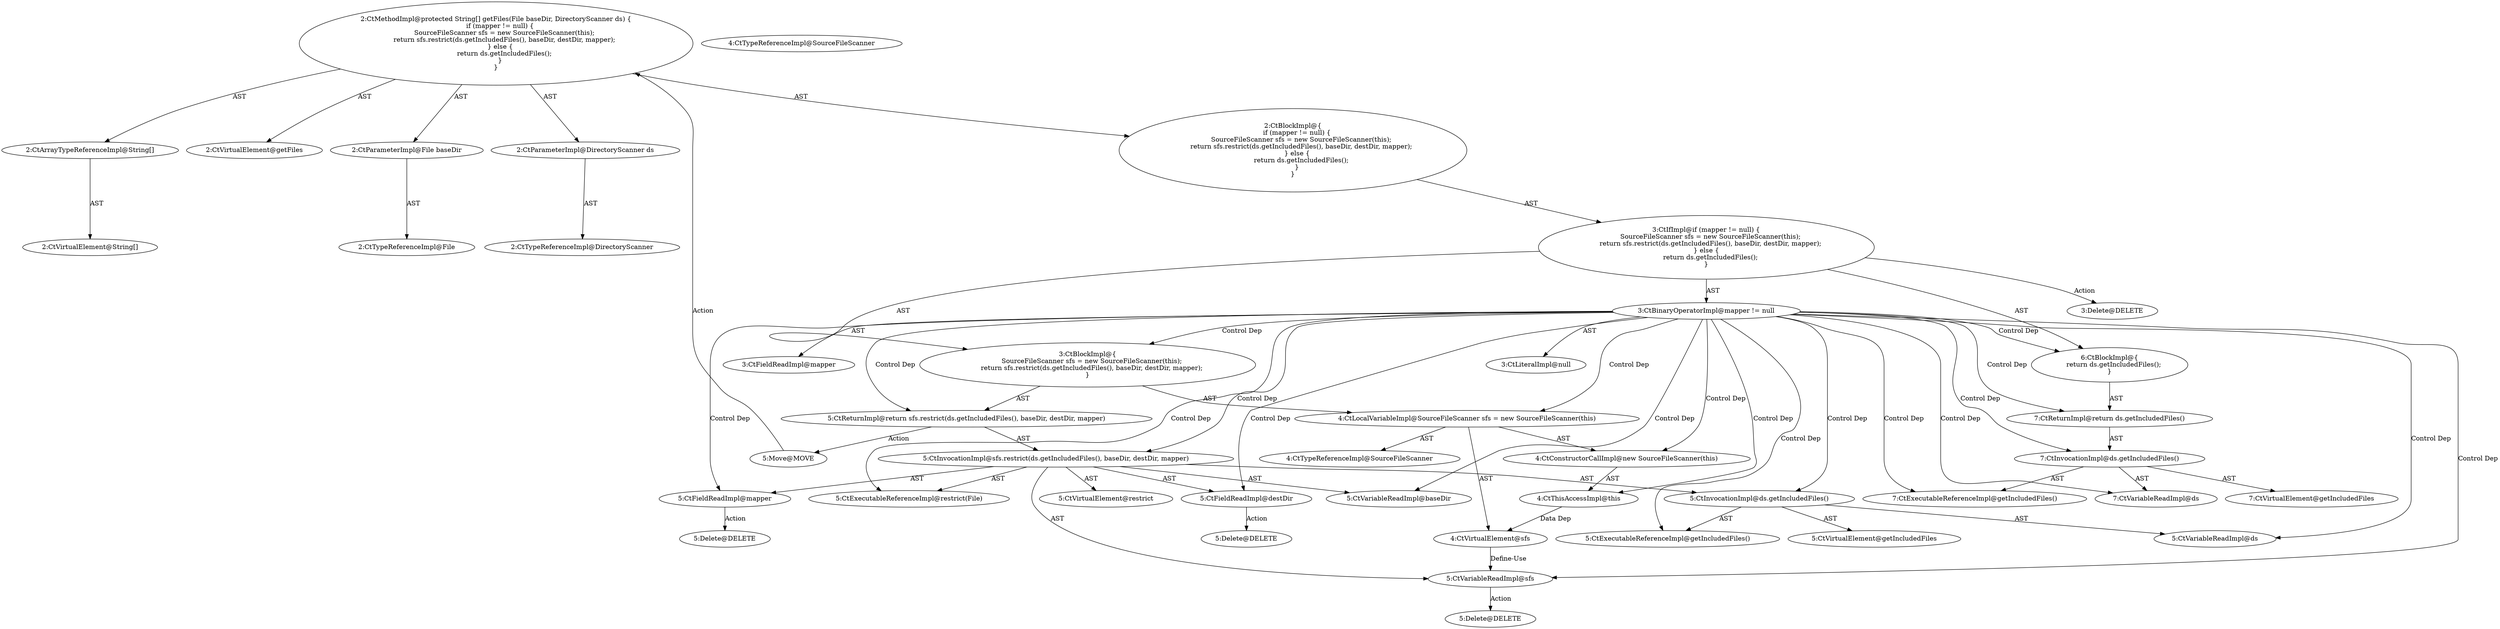 digraph "getFiles#?,File,DirectoryScanner" {
0 [label="2:CtVirtualElement@String[]" shape=ellipse]
1 [label="2:CtArrayTypeReferenceImpl@String[]" shape=ellipse]
2 [label="2:CtVirtualElement@getFiles" shape=ellipse]
3 [label="2:CtParameterImpl@File baseDir" shape=ellipse]
4 [label="2:CtTypeReferenceImpl@File" shape=ellipse]
5 [label="2:CtParameterImpl@DirectoryScanner ds" shape=ellipse]
6 [label="2:CtTypeReferenceImpl@DirectoryScanner" shape=ellipse]
7 [label="3:CtFieldReadImpl@mapper" shape=ellipse]
8 [label="3:CtLiteralImpl@null" shape=ellipse]
9 [label="3:CtBinaryOperatorImpl@mapper != null" shape=ellipse]
10 [label="4:CtTypeReferenceImpl@SourceFileScanner" shape=ellipse]
11 [label="4:CtTypeReferenceImpl@SourceFileScanner" shape=ellipse]
12 [label="4:CtThisAccessImpl@this" shape=ellipse]
13 [label="4:CtConstructorCallImpl@new SourceFileScanner(this)" shape=ellipse]
14 [label="4:CtVirtualElement@sfs" shape=ellipse]
15 [label="4:CtLocalVariableImpl@SourceFileScanner sfs = new SourceFileScanner(this)" shape=ellipse]
16 [label="5:CtExecutableReferenceImpl@restrict(File)" shape=ellipse]
17 [label="5:CtVirtualElement@restrict" shape=ellipse]
18 [label="5:CtVariableReadImpl@sfs" shape=ellipse]
19 [label="5:CtExecutableReferenceImpl@getIncludedFiles()" shape=ellipse]
20 [label="5:CtVirtualElement@getIncludedFiles" shape=ellipse]
21 [label="5:CtVariableReadImpl@ds" shape=ellipse]
22 [label="5:CtInvocationImpl@ds.getIncludedFiles()" shape=ellipse]
23 [label="5:CtVariableReadImpl@baseDir" shape=ellipse]
24 [label="5:CtFieldReadImpl@destDir" shape=ellipse]
25 [label="5:CtFieldReadImpl@mapper" shape=ellipse]
26 [label="5:CtInvocationImpl@sfs.restrict(ds.getIncludedFiles(), baseDir, destDir, mapper)" shape=ellipse]
27 [label="5:CtReturnImpl@return sfs.restrict(ds.getIncludedFiles(), baseDir, destDir, mapper)" shape=ellipse]
28 [label="3:CtBlockImpl@\{
    SourceFileScanner sfs = new SourceFileScanner(this);
    return sfs.restrict(ds.getIncludedFiles(), baseDir, destDir, mapper);
\}" shape=ellipse]
29 [label="7:CtExecutableReferenceImpl@getIncludedFiles()" shape=ellipse]
30 [label="7:CtVirtualElement@getIncludedFiles" shape=ellipse]
31 [label="7:CtVariableReadImpl@ds" shape=ellipse]
32 [label="7:CtInvocationImpl@ds.getIncludedFiles()" shape=ellipse]
33 [label="7:CtReturnImpl@return ds.getIncludedFiles()" shape=ellipse]
34 [label="6:CtBlockImpl@\{
    return ds.getIncludedFiles();
\}" shape=ellipse]
35 [label="3:CtIfImpl@if (mapper != null) \{
    SourceFileScanner sfs = new SourceFileScanner(this);
    return sfs.restrict(ds.getIncludedFiles(), baseDir, destDir, mapper);
\} else \{
    return ds.getIncludedFiles();
\}" shape=ellipse]
36 [label="2:CtBlockImpl@\{
    if (mapper != null) \{
        SourceFileScanner sfs = new SourceFileScanner(this);
        return sfs.restrict(ds.getIncludedFiles(), baseDir, destDir, mapper);
    \} else \{
        return ds.getIncludedFiles();
    \}
\}" shape=ellipse]
37 [label="2:CtMethodImpl@protected String[] getFiles(File baseDir, DirectoryScanner ds) \{
    if (mapper != null) \{
        SourceFileScanner sfs = new SourceFileScanner(this);
        return sfs.restrict(ds.getIncludedFiles(), baseDir, destDir, mapper);
    \} else \{
        return ds.getIncludedFiles();
    \}
\}" shape=ellipse]
38 [label="5:Delete@DELETE" shape=ellipse]
39 [label="5:Delete@DELETE" shape=ellipse]
40 [label="5:Delete@DELETE" shape=ellipse]
41 [label="3:Delete@DELETE" shape=ellipse]
42 [label="5:Move@MOVE" shape=ellipse]
1 -> 0 [label="AST"];
3 -> 4 [label="AST"];
5 -> 6 [label="AST"];
9 -> 7 [label="AST"];
9 -> 8 [label="AST"];
9 -> 28 [label="Control Dep"];
9 -> 15 [label="Control Dep"];
9 -> 13 [label="Control Dep"];
9 -> 12 [label="Control Dep"];
9 -> 27 [label="Control Dep"];
9 -> 26 [label="Control Dep"];
9 -> 16 [label="Control Dep"];
9 -> 18 [label="Control Dep"];
9 -> 22 [label="Control Dep"];
9 -> 19 [label="Control Dep"];
9 -> 21 [label="Control Dep"];
9 -> 23 [label="Control Dep"];
9 -> 24 [label="Control Dep"];
9 -> 25 [label="Control Dep"];
9 -> 34 [label="Control Dep"];
9 -> 33 [label="Control Dep"];
9 -> 32 [label="Control Dep"];
9 -> 29 [label="Control Dep"];
9 -> 31 [label="Control Dep"];
12 -> 14 [label="Data Dep"];
13 -> 12 [label="AST"];
14 -> 18 [label="Define-Use"];
15 -> 14 [label="AST"];
15 -> 10 [label="AST"];
15 -> 13 [label="AST"];
18 -> 38 [label="Action"];
22 -> 20 [label="AST"];
22 -> 21 [label="AST"];
22 -> 19 [label="AST"];
24 -> 39 [label="Action"];
25 -> 40 [label="Action"];
26 -> 17 [label="AST"];
26 -> 18 [label="AST"];
26 -> 16 [label="AST"];
26 -> 22 [label="AST"];
26 -> 23 [label="AST"];
26 -> 24 [label="AST"];
26 -> 25 [label="AST"];
27 -> 26 [label="AST"];
27 -> 42 [label="Action"];
28 -> 15 [label="AST"];
28 -> 27 [label="AST"];
32 -> 30 [label="AST"];
32 -> 31 [label="AST"];
32 -> 29 [label="AST"];
33 -> 32 [label="AST"];
34 -> 33 [label="AST"];
35 -> 9 [label="AST"];
35 -> 28 [label="AST"];
35 -> 34 [label="AST"];
35 -> 41 [label="Action"];
36 -> 35 [label="AST"];
37 -> 2 [label="AST"];
37 -> 1 [label="AST"];
37 -> 3 [label="AST"];
37 -> 5 [label="AST"];
37 -> 36 [label="AST"];
42 -> 37 [label="Action"];
}
